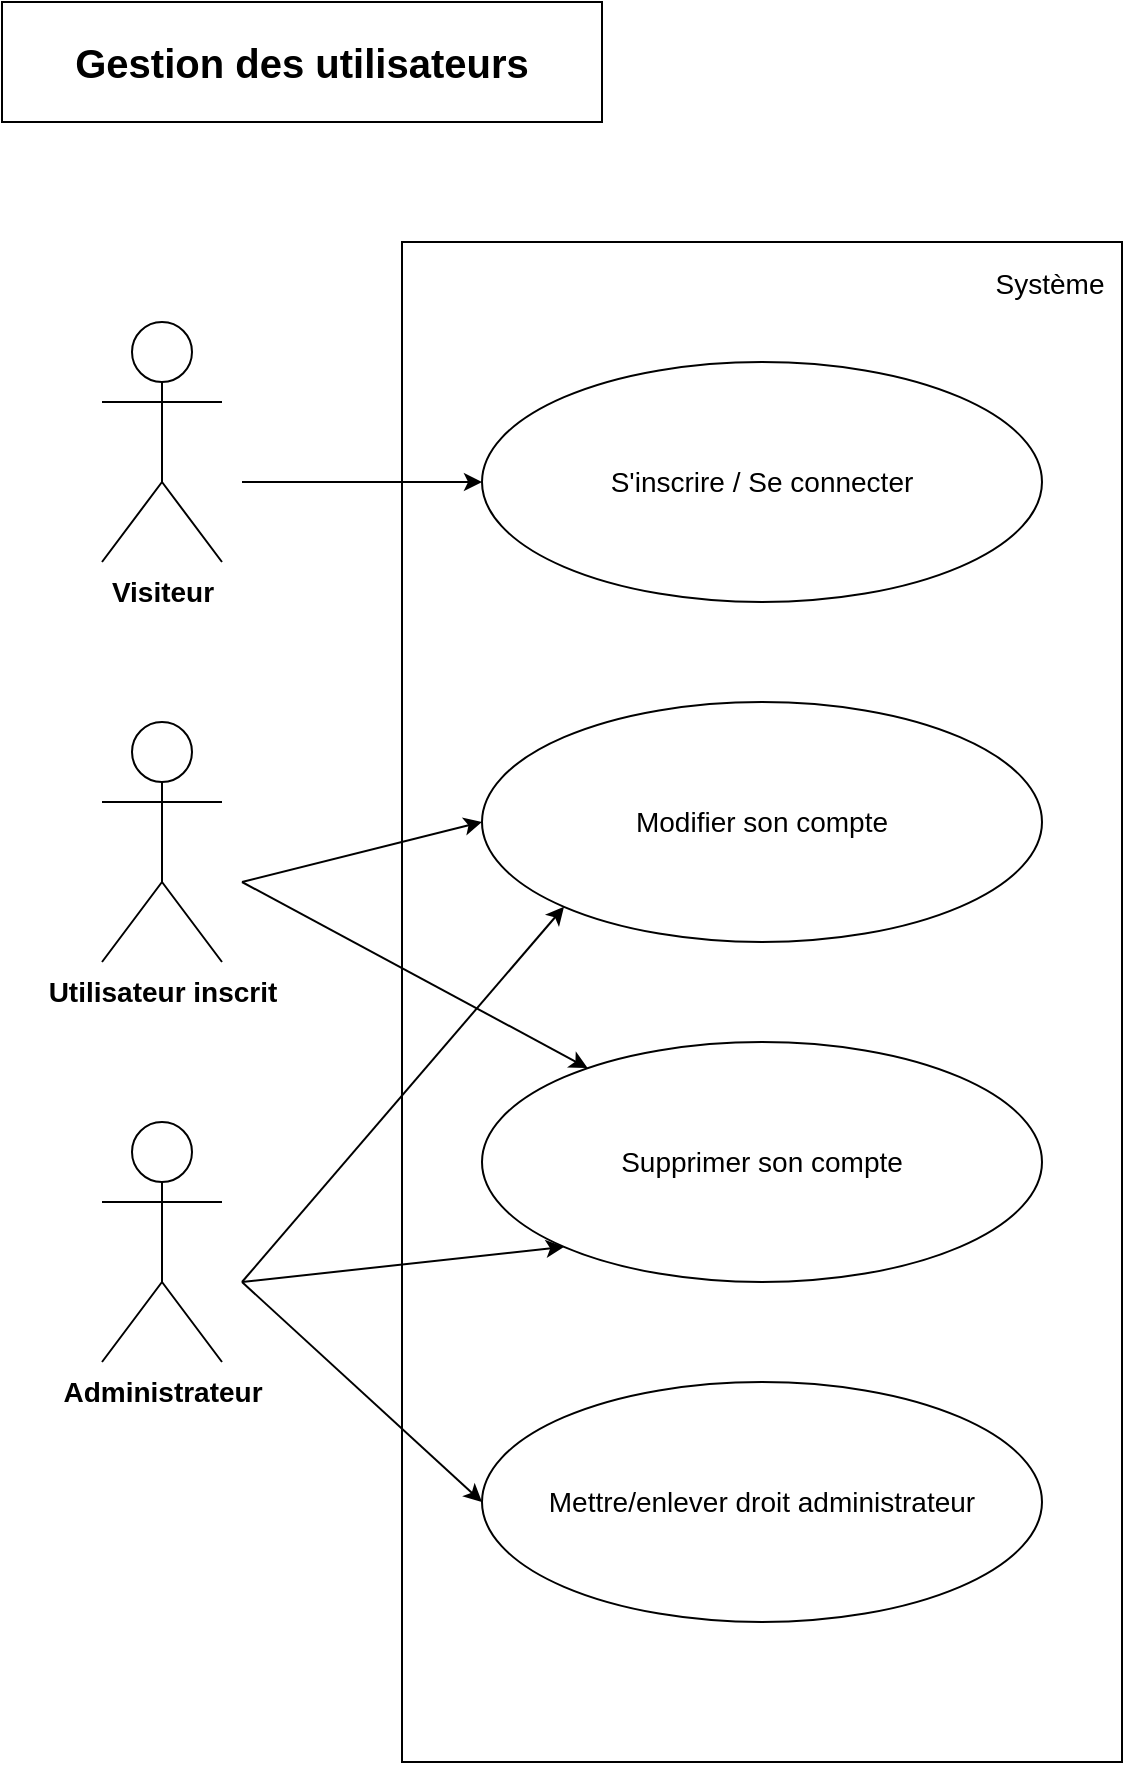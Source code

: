 <mxfile version="12.9.3" type="device" pages="4"><diagram name="Utilisateur" id="QDGViNLMhZ6-qEFXf5Yz"><mxGraphModel dx="1086" dy="806" grid="1" gridSize="10" guides="1" tooltips="1" connect="1" arrows="1" fold="1" page="1" pageScale="1" pageWidth="827" pageHeight="1169" math="0" shadow="0"><root><mxCell id="iCciEjOSn2c5E_k6-Dd3-0"/><mxCell id="iCciEjOSn2c5E_k6-Dd3-1" parent="iCciEjOSn2c5E_k6-Dd3-0"/><object label="Visiteur" id="iCciEjOSn2c5E_k6-Dd3-2"><mxCell style="shape=umlActor;verticalLabelPosition=bottom;labelBackgroundColor=#ffffff;verticalAlign=top;html=1;outlineConnect=0;fontSize=14;fontStyle=1" parent="iCciEjOSn2c5E_k6-Dd3-1" vertex="1"><mxGeometry x="90" y="200" width="60" height="120" as="geometry"/></mxCell></object><mxCell id="iCciEjOSn2c5E_k6-Dd3-4" value="&lt;font style=&quot;font-size: 20px&quot;&gt;&lt;b&gt;Gestion des utilisateurs&lt;/b&gt;&lt;/font&gt;" style="rounded=0;whiteSpace=wrap;html=1;" parent="iCciEjOSn2c5E_k6-Dd3-1" vertex="1"><mxGeometry x="40" y="40" width="300" height="60" as="geometry"/></mxCell><mxCell id="iCciEjOSn2c5E_k6-Dd3-5" value="" style="rounded=0;whiteSpace=wrap;html=1;" parent="iCciEjOSn2c5E_k6-Dd3-1" vertex="1"><mxGeometry x="240" y="160" width="360" height="760" as="geometry"/></mxCell><mxCell id="iCciEjOSn2c5E_k6-Dd3-6" value="S'inscrire / Se connecter" style="ellipse;whiteSpace=wrap;html=1;fontSize=14;" parent="iCciEjOSn2c5E_k6-Dd3-1" vertex="1"><mxGeometry x="280" y="220" width="280" height="120" as="geometry"/></mxCell><mxCell id="iCciEjOSn2c5E_k6-Dd3-7" value="Modifier son compte" style="ellipse;whiteSpace=wrap;html=1;fontSize=14;" parent="iCciEjOSn2c5E_k6-Dd3-1" vertex="1"><mxGeometry x="280" y="390" width="280" height="120" as="geometry"/></mxCell><mxCell id="iCciEjOSn2c5E_k6-Dd3-9" value="Mettre/enlever droit administrateur" style="ellipse;whiteSpace=wrap;html=1;fontSize=14;" parent="iCciEjOSn2c5E_k6-Dd3-1" vertex="1"><mxGeometry x="280" y="730" width="280" height="120" as="geometry"/></mxCell><mxCell id="m_7Od83Ktv29NyAhszZv-0" value="Système" style="rounded=0;whiteSpace=wrap;html=1;fontSize=14;strokeColor=none;" parent="iCciEjOSn2c5E_k6-Dd3-1" vertex="1"><mxGeometry x="529" y="161" width="70" height="40" as="geometry"/></mxCell><object label="Utilisateur inscrit" id="YdEgH2wzTCQNzyCwRzjd-0"><mxCell style="shape=umlActor;verticalLabelPosition=bottom;labelBackgroundColor=#ffffff;verticalAlign=top;html=1;outlineConnect=0;fontSize=14;fontStyle=1" parent="iCciEjOSn2c5E_k6-Dd3-1" vertex="1"><mxGeometry x="90" y="400" width="60" height="120" as="geometry"/></mxCell></object><object label="Administrateur" id="YdEgH2wzTCQNzyCwRzjd-1"><mxCell style="shape=umlActor;verticalLabelPosition=bottom;labelBackgroundColor=#ffffff;verticalAlign=top;html=1;outlineConnect=0;fontSize=14;fontStyle=1" parent="iCciEjOSn2c5E_k6-Dd3-1" vertex="1"><mxGeometry x="90" y="600" width="60" height="120" as="geometry"/></mxCell></object><mxCell id="90x6RMRb5UeX9qpvMtbs-0" value="" style="endArrow=classic;html=1;" parent="iCciEjOSn2c5E_k6-Dd3-1" target="iCciEjOSn2c5E_k6-Dd3-6" edge="1"><mxGeometry width="50" height="50" relative="1" as="geometry"><mxPoint x="160" y="280" as="sourcePoint"/><mxPoint x="370" y="440" as="targetPoint"/></mxGeometry></mxCell><mxCell id="90x6RMRb5UeX9qpvMtbs-1" value="" style="endArrow=classic;html=1;" parent="iCciEjOSn2c5E_k6-Dd3-1" edge="1"><mxGeometry width="50" height="50" relative="1" as="geometry"><mxPoint x="160" y="480" as="sourcePoint"/><mxPoint x="280" y="450" as="targetPoint"/></mxGeometry></mxCell><mxCell id="90x6RMRb5UeX9qpvMtbs-9" value="" style="endArrow=classic;html=1;entryX=0;entryY=0.5;entryDx=0;entryDy=0;" parent="iCciEjOSn2c5E_k6-Dd3-1" target="iCciEjOSn2c5E_k6-Dd3-9" edge="1"><mxGeometry width="50" height="50" relative="1" as="geometry"><mxPoint x="160" y="680" as="sourcePoint"/><mxPoint x="280" y="680" as="targetPoint"/></mxGeometry></mxCell><mxCell id="ReAnM2plDFrrSyWZHQgR-0" value="" style="endArrow=classic;html=1;entryX=0;entryY=1;entryDx=0;entryDy=0;" parent="iCciEjOSn2c5E_k6-Dd3-1" edge="1" target="iCciEjOSn2c5E_k6-Dd3-7"><mxGeometry width="50" height="50" relative="1" as="geometry"><mxPoint x="160" y="680" as="sourcePoint"/><mxPoint x="280" y="480" as="targetPoint"/></mxGeometry></mxCell><mxCell id="-ZGlvet1QsdjCCjFBGb--0" value="Supprimer son compte" style="ellipse;whiteSpace=wrap;html=1;fontSize=14;" vertex="1" parent="iCciEjOSn2c5E_k6-Dd3-1"><mxGeometry x="280" y="560" width="280" height="120" as="geometry"/></mxCell><mxCell id="-ZGlvet1QsdjCCjFBGb--1" value="" style="endArrow=classic;html=1;entryX=0;entryY=1;entryDx=0;entryDy=0;" edge="1" parent="iCciEjOSn2c5E_k6-Dd3-1" target="-ZGlvet1QsdjCCjFBGb--0"><mxGeometry width="50" height="50" relative="1" as="geometry"><mxPoint x="160" y="680" as="sourcePoint"/><mxPoint x="297" y="640" as="targetPoint"/></mxGeometry></mxCell><mxCell id="-ZGlvet1QsdjCCjFBGb--2" value="" style="endArrow=classic;html=1;" edge="1" parent="iCciEjOSn2c5E_k6-Dd3-1" target="-ZGlvet1QsdjCCjFBGb--0"><mxGeometry width="50" height="50" relative="1" as="geometry"><mxPoint x="160" y="480" as="sourcePoint"/><mxPoint x="306.734" y="658.446" as="targetPoint"/></mxGeometry></mxCell></root></mxGraphModel></diagram><diagram name="Article" id="CKWsXkgCP7ijQ9P7KZZ2"><mxGraphModel dx="1086" dy="806" grid="1" gridSize="10" guides="1" tooltips="1" connect="1" arrows="1" fold="1" page="1" pageScale="1" pageWidth="827" pageHeight="1169" math="0" shadow="0"><root><mxCell id="HY4NpKpnJa6F2do2Kog_-0"/><mxCell id="HY4NpKpnJa6F2do2Kog_-1" parent="HY4NpKpnJa6F2do2Kog_-0"/><object label="Visiteur / Utilisateur inscrit" id="HY4NpKpnJa6F2do2Kog_-2"><mxCell style="shape=umlActor;verticalLabelPosition=bottom;labelBackgroundColor=#ffffff;verticalAlign=top;html=1;outlineConnect=0;fontSize=14;fontStyle=1" parent="HY4NpKpnJa6F2do2Kog_-1" vertex="1"><mxGeometry x="90" y="200" width="60" height="120" as="geometry"/></mxCell></object><mxCell id="HY4NpKpnJa6F2do2Kog_-3" value="&lt;span style=&quot;font-size: 20px&quot;&gt;&lt;b&gt;Gestion des articles&lt;/b&gt;&lt;/span&gt;" style="rounded=0;whiteSpace=wrap;html=1;" parent="HY4NpKpnJa6F2do2Kog_-1" vertex="1"><mxGeometry x="40" y="40" width="300" height="60" as="geometry"/></mxCell><mxCell id="HY4NpKpnJa6F2do2Kog_-4" value="" style="rounded=0;whiteSpace=wrap;html=1;" parent="HY4NpKpnJa6F2do2Kog_-1" vertex="1"><mxGeometry x="240" y="160" width="360" height="660" as="geometry"/></mxCell><mxCell id="HY4NpKpnJa6F2do2Kog_-5" value="Voir les articles" style="ellipse;whiteSpace=wrap;html=1;fontSize=14;" parent="HY4NpKpnJa6F2do2Kog_-1" vertex="1"><mxGeometry x="280" y="200" width="280" height="120" as="geometry"/></mxCell><mxCell id="HY4NpKpnJa6F2do2Kog_-6" value="Publier un article" style="ellipse;whiteSpace=wrap;html=1;fontSize=14;" parent="HY4NpKpnJa6F2do2Kog_-1" vertex="1"><mxGeometry x="280" y="350" width="280" height="120" as="geometry"/></mxCell><mxCell id="HY4NpKpnJa6F2do2Kog_-7" value="Editer un article" style="ellipse;whiteSpace=wrap;html=1;fontSize=14;" parent="HY4NpKpnJa6F2do2Kog_-1" vertex="1"><mxGeometry x="280" y="500" width="280" height="120" as="geometry"/></mxCell><mxCell id="HY4NpKpnJa6F2do2Kog_-8" value="Supprimer un article" style="ellipse;whiteSpace=wrap;html=1;fontSize=14;" parent="HY4NpKpnJa6F2do2Kog_-1" vertex="1"><mxGeometry x="280" y="660" width="280" height="120" as="geometry"/></mxCell><mxCell id="HY4NpKpnJa6F2do2Kog_-9" value="Système" style="rounded=0;whiteSpace=wrap;html=1;fontSize=14;strokeColor=none;" parent="HY4NpKpnJa6F2do2Kog_-1" vertex="1"><mxGeometry x="529" y="161" width="70" height="40" as="geometry"/></mxCell><object label="Administrateur" id="HY4NpKpnJa6F2do2Kog_-12"><mxCell style="shape=umlActor;verticalLabelPosition=bottom;labelBackgroundColor=#ffffff;verticalAlign=top;html=1;outlineConnect=0;fontSize=14;fontStyle=1" parent="HY4NpKpnJa6F2do2Kog_-1" vertex="1"><mxGeometry x="90" y="500" width="60" height="120" as="geometry"/></mxCell></object><mxCell id="SQvHxBZ18hy7i2Oib-_p-0" value="" style="endArrow=classic;html=1;entryX=0;entryY=0.5;entryDx=0;entryDy=0;" parent="HY4NpKpnJa6F2do2Kog_-1" target="HY4NpKpnJa6F2do2Kog_-5" edge="1"><mxGeometry width="50" height="50" relative="1" as="geometry"><mxPoint x="160" y="280" as="sourcePoint"/><mxPoint x="440" y="490" as="targetPoint"/></mxGeometry></mxCell><mxCell id="SQvHxBZ18hy7i2Oib-_p-1" value="" style="endArrow=classic;html=1;entryX=0;entryY=1;entryDx=0;entryDy=0;" parent="HY4NpKpnJa6F2do2Kog_-1" target="HY4NpKpnJa6F2do2Kog_-6" edge="1"><mxGeometry width="50" height="50" relative="1" as="geometry"><mxPoint x="160" y="600" as="sourcePoint"/><mxPoint x="440" y="490" as="targetPoint"/></mxGeometry></mxCell><mxCell id="SQvHxBZ18hy7i2Oib-_p-2" value="" style="endArrow=classic;html=1;entryX=0;entryY=0.5;entryDx=0;entryDy=0;" parent="HY4NpKpnJa6F2do2Kog_-1" target="HY4NpKpnJa6F2do2Kog_-7" edge="1"><mxGeometry width="50" height="50" relative="1" as="geometry"><mxPoint x="160" y="600" as="sourcePoint"/><mxPoint x="290" y="420" as="targetPoint"/></mxGeometry></mxCell><mxCell id="SQvHxBZ18hy7i2Oib-_p-3" value="" style="endArrow=classic;html=1;entryX=0;entryY=0.5;entryDx=0;entryDy=0;" parent="HY4NpKpnJa6F2do2Kog_-1" target="HY4NpKpnJa6F2do2Kog_-8" edge="1"><mxGeometry width="50" height="50" relative="1" as="geometry"><mxPoint x="160" y="600" as="sourcePoint"/><mxPoint x="300" y="430" as="targetPoint"/></mxGeometry></mxCell><mxCell id="AYyDPp21JLCYolmqimjs-0" value="" style="endArrow=classic;html=1;entryX=0;entryY=1;entryDx=0;entryDy=0;" edge="1" parent="HY4NpKpnJa6F2do2Kog_-1" target="HY4NpKpnJa6F2do2Kog_-5"><mxGeometry width="50" height="50" relative="1" as="geometry"><mxPoint x="160" y="600" as="sourcePoint"/><mxPoint x="290" y="420" as="targetPoint"/></mxGeometry></mxCell></root></mxGraphModel></diagram><diagram name="Commentaire" id="1a-a8MGhobSH0JBYyK8a"><mxGraphModel dx="1086" dy="806" grid="1" gridSize="10" guides="1" tooltips="1" connect="1" arrows="1" fold="1" page="1" pageScale="1" pageWidth="827" pageHeight="1169" math="0" shadow="0"><root><mxCell id="88qLxQqafIGNJwZP6H5L-0"/><mxCell id="88qLxQqafIGNJwZP6H5L-1" parent="88qLxQqafIGNJwZP6H5L-0"/><object label="Visiteur" id="88qLxQqafIGNJwZP6H5L-2"><mxCell style="shape=umlActor;verticalLabelPosition=bottom;labelBackgroundColor=#ffffff;verticalAlign=top;html=1;outlineConnect=0;fontSize=14;fontStyle=1" parent="88qLxQqafIGNJwZP6H5L-1" vertex="1"><mxGeometry x="90" y="200" width="60" height="120" as="geometry"/></mxCell></object><mxCell id="88qLxQqafIGNJwZP6H5L-3" value="&lt;span style=&quot;font-size: 20px&quot;&gt;&lt;b&gt;Gestion des commentaires&lt;/b&gt;&lt;/span&gt;" style="rounded=0;whiteSpace=wrap;html=1;" parent="88qLxQqafIGNJwZP6H5L-1" vertex="1"><mxGeometry x="40" y="40" width="300" height="60" as="geometry"/></mxCell><mxCell id="88qLxQqafIGNJwZP6H5L-4" value="" style="rounded=0;whiteSpace=wrap;html=1;" parent="88qLxQqafIGNJwZP6H5L-1" vertex="1"><mxGeometry x="240" y="160" width="360" height="770" as="geometry"/></mxCell><mxCell id="88qLxQqafIGNJwZP6H5L-5" value="Ajouter son commentaire" style="ellipse;whiteSpace=wrap;html=1;fontSize=14;" parent="88qLxQqafIGNJwZP6H5L-1" vertex="1"><mxGeometry x="280" y="360" width="280" height="120" as="geometry"/></mxCell><mxCell id="88qLxQqafIGNJwZP6H5L-6" value="Supprimer son commentaire" style="ellipse;whiteSpace=wrap;html=1;fontSize=14;" parent="88qLxQqafIGNJwZP6H5L-1" vertex="1"><mxGeometry x="280" y="500" width="280" height="120" as="geometry"/></mxCell><mxCell id="88qLxQqafIGNJwZP6H5L-7" value="Valider un commentaire" style="ellipse;whiteSpace=wrap;html=1;fontSize=14;" parent="88qLxQqafIGNJwZP6H5L-1" vertex="1"><mxGeometry x="280" y="640" width="280" height="120" as="geometry"/></mxCell><mxCell id="88qLxQqafIGNJwZP6H5L-8" value="Voir les commentaires" style="ellipse;whiteSpace=wrap;html=1;fontSize=14;" parent="88qLxQqafIGNJwZP6H5L-1" vertex="1"><mxGeometry x="280" y="220" width="280" height="120" as="geometry"/></mxCell><mxCell id="88qLxQqafIGNJwZP6H5L-9" value="Système" style="rounded=0;whiteSpace=wrap;html=1;fontSize=14;strokeColor=none;" parent="88qLxQqafIGNJwZP6H5L-1" vertex="1"><mxGeometry x="529" y="161" width="70" height="40" as="geometry"/></mxCell><object label="Administrateur" id="88qLxQqafIGNJwZP6H5L-12"><mxCell style="shape=umlActor;verticalLabelPosition=bottom;labelBackgroundColor=#ffffff;verticalAlign=top;html=1;outlineConnect=0;fontSize=14;fontStyle=1" parent="88qLxQqafIGNJwZP6H5L-1" vertex="1"><mxGeometry x="90" y="670" width="60" height="120" as="geometry"/></mxCell></object><object label="Utilisateur inscrit" id="JzTom8cHsqTKwAV1MQ6G-4"><mxCell style="shape=umlActor;verticalLabelPosition=bottom;labelBackgroundColor=#ffffff;verticalAlign=top;html=1;outlineConnect=0;fontSize=14;fontStyle=1" parent="88qLxQqafIGNJwZP6H5L-1" vertex="1"><mxGeometry x="90" y="400" width="60" height="120" as="geometry"/></mxCell></object><mxCell id="xJMFRkNOWjFUp8dcsl9--0" value="" style="endArrow=classic;html=1;entryX=0;entryY=0;entryDx=0;entryDy=0;" parent="88qLxQqafIGNJwZP6H5L-1" target="88qLxQqafIGNJwZP6H5L-8" edge="1"><mxGeometry width="50" height="50" relative="1" as="geometry"><mxPoint x="160" y="280" as="sourcePoint"/><mxPoint x="440" y="490" as="targetPoint"/></mxGeometry></mxCell><mxCell id="xJMFRkNOWjFUp8dcsl9--1" value="" style="endArrow=classic;html=1;entryX=0;entryY=0.5;entryDx=0;entryDy=0;" parent="88qLxQqafIGNJwZP6H5L-1" target="88qLxQqafIGNJwZP6H5L-5" edge="1"><mxGeometry width="50" height="50" relative="1" as="geometry"><mxPoint x="160" y="480" as="sourcePoint"/><mxPoint x="440" y="490" as="targetPoint"/></mxGeometry></mxCell><mxCell id="xJMFRkNOWjFUp8dcsl9--2" value="" style="endArrow=classic;html=1;entryX=0;entryY=1;entryDx=0;entryDy=0;" parent="88qLxQqafIGNJwZP6H5L-1" target="88qLxQqafIGNJwZP6H5L-6" edge="1"><mxGeometry width="50" height="50" relative="1" as="geometry"><mxPoint x="160" y="760" as="sourcePoint"/><mxPoint x="290" y="490" as="targetPoint"/></mxGeometry></mxCell><mxCell id="xJMFRkNOWjFUp8dcsl9--3" value="" style="endArrow=classic;html=1;entryX=0;entryY=0.5;entryDx=0;entryDy=0;" parent="88qLxQqafIGNJwZP6H5L-1" target="88qLxQqafIGNJwZP6H5L-7" edge="1"><mxGeometry width="50" height="50" relative="1" as="geometry"><mxPoint x="160" y="760" as="sourcePoint"/><mxPoint x="300" y="500" as="targetPoint"/></mxGeometry></mxCell><mxCell id="xJMFRkNOWjFUp8dcsl9--4" value="" style="endArrow=classic;html=1;entryX=0;entryY=1;entryDx=0;entryDy=0;" parent="88qLxQqafIGNJwZP6H5L-1" target="88qLxQqafIGNJwZP6H5L-5" edge="1"><mxGeometry width="50" height="50" relative="1" as="geometry"><mxPoint x="160" y="760" as="sourcePoint"/><mxPoint x="310" y="510" as="targetPoint"/></mxGeometry></mxCell><mxCell id="xJMFRkNOWjFUp8dcsl9--5" value="" style="endArrow=classic;html=1;entryX=0;entryY=1;entryDx=0;entryDy=0;" parent="88qLxQqafIGNJwZP6H5L-1" target="88qLxQqafIGNJwZP6H5L-8" edge="1"><mxGeometry width="50" height="50" relative="1" as="geometry"><mxPoint x="160" y="760" as="sourcePoint"/><mxPoint x="320" y="520" as="targetPoint"/></mxGeometry></mxCell><mxCell id="xJMFRkNOWjFUp8dcsl9--6" value="" style="endArrow=classic;html=1;entryX=0;entryY=0.5;entryDx=0;entryDy=0;" parent="88qLxQqafIGNJwZP6H5L-1" target="88qLxQqafIGNJwZP6H5L-8" edge="1"><mxGeometry width="50" height="50" relative="1" as="geometry"><mxPoint x="160" y="480" as="sourcePoint"/><mxPoint x="290" y="490" as="targetPoint"/></mxGeometry></mxCell><mxCell id="Jtzg8Vwq2QfQ_v7G_EOB-0" value="" style="endArrow=classic;html=1;entryX=0;entryY=0.5;entryDx=0;entryDy=0;" edge="1" parent="88qLxQqafIGNJwZP6H5L-1" target="88qLxQqafIGNJwZP6H5L-6"><mxGeometry width="50" height="50" relative="1" as="geometry"><mxPoint x="160" y="480" as="sourcePoint"/><mxPoint x="290" y="490" as="targetPoint"/></mxGeometry></mxCell><mxCell id="Jtzg8Vwq2QfQ_v7G_EOB-1" value="Supprimer un commentaire" style="ellipse;whiteSpace=wrap;html=1;fontSize=14;" vertex="1" parent="88qLxQqafIGNJwZP6H5L-1"><mxGeometry x="280" y="780" width="280" height="120" as="geometry"/></mxCell><mxCell id="Jtzg8Vwq2QfQ_v7G_EOB-2" value="" style="endArrow=classic;html=1;entryX=0;entryY=0.5;entryDx=0;entryDy=0;" edge="1" parent="88qLxQqafIGNJwZP6H5L-1" target="Jtzg8Vwq2QfQ_v7G_EOB-1"><mxGeometry width="50" height="50" relative="1" as="geometry"><mxPoint x="160" y="760" as="sourcePoint"/><mxPoint x="290" y="710" as="targetPoint"/></mxGeometry></mxCell></root></mxGraphModel></diagram><diagram name="Contact" id="hFjE3Q_ezTVR6jIJOKBq"><mxGraphModel dx="1086" dy="806" grid="1" gridSize="10" guides="1" tooltips="1" connect="1" arrows="1" fold="1" page="1" pageScale="1" pageWidth="827" pageHeight="1169" math="0" shadow="0"><root><mxCell id="L1FUoRXEvUG5lvDiK5nR-0"/><mxCell id="L1FUoRXEvUG5lvDiK5nR-1" parent="L1FUoRXEvUG5lvDiK5nR-0"/><object label="Tous les utilisateurs" id="L1FUoRXEvUG5lvDiK5nR-2"><mxCell style="shape=umlActor;verticalLabelPosition=bottom;labelBackgroundColor=#ffffff;verticalAlign=top;html=1;outlineConnect=0;fontSize=14;fontStyle=1" parent="L1FUoRXEvUG5lvDiK5nR-1" vertex="1"><mxGeometry x="90" y="200" width="60" height="120" as="geometry"/></mxCell></object><mxCell id="L1FUoRXEvUG5lvDiK5nR-3" value="&lt;span style=&quot;font-size: 20px&quot;&gt;&lt;b&gt;Formulaire de contact&lt;/b&gt;&lt;/span&gt;" style="rounded=0;whiteSpace=wrap;html=1;" parent="L1FUoRXEvUG5lvDiK5nR-1" vertex="1"><mxGeometry x="40" y="40" width="300" height="60" as="geometry"/></mxCell><mxCell id="L1FUoRXEvUG5lvDiK5nR-4" value="" style="rounded=0;whiteSpace=wrap;html=1;" parent="L1FUoRXEvUG5lvDiK5nR-1" vertex="1"><mxGeometry x="240" y="160" width="360" height="240" as="geometry"/></mxCell><mxCell id="L1FUoRXEvUG5lvDiK5nR-5" value="Utiliser le formulaire de contact" style="ellipse;whiteSpace=wrap;html=1;fontSize=14;" parent="L1FUoRXEvUG5lvDiK5nR-1" vertex="1"><mxGeometry x="280" y="220" width="280" height="120" as="geometry"/></mxCell><mxCell id="L1FUoRXEvUG5lvDiK5nR-9" value="Système" style="rounded=0;whiteSpace=wrap;html=1;fontSize=14;strokeColor=none;" parent="L1FUoRXEvUG5lvDiK5nR-1" vertex="1"><mxGeometry x="529" y="161" width="70" height="40" as="geometry"/></mxCell><mxCell id="se-S9D-3SW8KnCUrcLkW-0" value="Mail" style="ellipse;whiteSpace=wrap;html=1;" parent="L1FUoRXEvUG5lvDiK5nR-1" vertex="1"><mxGeometry x="660" y="240" width="120" height="80" as="geometry"/></mxCell><mxCell id="se-S9D-3SW8KnCUrcLkW-1" value="" style="endArrow=classic;html=1;exitX=1;exitY=0.5;exitDx=0;exitDy=0;entryX=0;entryY=0.5;entryDx=0;entryDy=0;" parent="L1FUoRXEvUG5lvDiK5nR-1" source="L1FUoRXEvUG5lvDiK5nR-5" target="se-S9D-3SW8KnCUrcLkW-0" edge="1"><mxGeometry width="50" height="50" relative="1" as="geometry"><mxPoint x="560" y="450" as="sourcePoint"/><mxPoint x="610" y="400" as="targetPoint"/></mxGeometry></mxCell><mxCell id="BtIvy7FV7ZQA27poSiOb-0" value="" style="endArrow=classic;html=1;" edge="1" parent="L1FUoRXEvUG5lvDiK5nR-1" target="L1FUoRXEvUG5lvDiK5nR-5"><mxGeometry width="50" height="50" relative="1" as="geometry"><mxPoint x="160" y="280" as="sourcePoint"/><mxPoint x="440" y="390" as="targetPoint"/></mxGeometry></mxCell></root></mxGraphModel></diagram></mxfile>